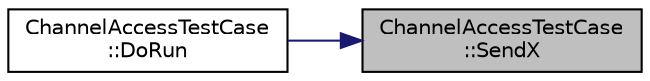 digraph "ChannelAccessTestCase::SendX"
{
 // LATEX_PDF_SIZE
  edge [fontname="Helvetica",fontsize="10",labelfontname="Helvetica",labelfontsize="10"];
  node [fontname="Helvetica",fontsize="10",shape=record];
  rankdir="RL";
  Node1 [label="ChannelAccessTestCase\l::SendX",height=0.2,width=0.4,color="black", fillcolor="grey75", style="filled", fontcolor="black",tooltip="Send X function."];
  Node1 -> Node2 [dir="back",color="midnightblue",fontsize="10",style="solid",fontname="Helvetica"];
  Node2 [label="ChannelAccessTestCase\l::DoRun",height=0.2,width=0.4,color="black", fillcolor="white", style="filled",URL="$class_channel_access_test_case.html#ad3169383a172cbaf1ed6b94adbe9d33a",tooltip="Implementation to actually run this TestCase."];
}
